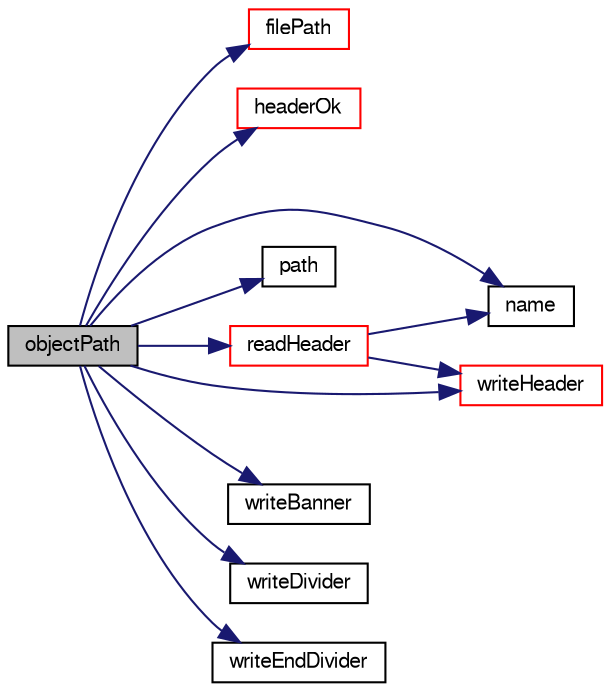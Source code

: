 digraph "objectPath"
{
  bgcolor="transparent";
  edge [fontname="FreeSans",fontsize="10",labelfontname="FreeSans",labelfontsize="10"];
  node [fontname="FreeSans",fontsize="10",shape=record];
  rankdir="LR";
  Node18823 [label="objectPath",height=0.2,width=0.4,color="black", fillcolor="grey75", style="filled", fontcolor="black"];
  Node18823 -> Node18824 [color="midnightblue",fontsize="10",style="solid",fontname="FreeSans"];
  Node18824 [label="filePath",height=0.2,width=0.4,color="red",URL="$a26142.html#a698f54dd16f5ec2931aeff16fd4878c8",tooltip="Return complete path + object name if the file exists. "];
  Node18823 -> Node18837 [color="midnightblue",fontsize="10",style="solid",fontname="FreeSans"];
  Node18837 [label="headerOk",height=0.2,width=0.4,color="red",URL="$a26142.html#a9d4879c850ce41d945ff77e788de3a23",tooltip="Read and check header info. "];
  Node18823 -> Node18840 [color="midnightblue",fontsize="10",style="solid",fontname="FreeSans"];
  Node18840 [label="name",height=0.2,width=0.4,color="black",URL="$a26142.html#acc80e00a8ac919288fb55bd14cc88bf6",tooltip="Return name. "];
  Node18823 -> Node18841 [color="midnightblue",fontsize="10",style="solid",fontname="FreeSans"];
  Node18841 [label="path",height=0.2,width=0.4,color="black",URL="$a26142.html#abe7b9078c8e7356c6131b70a8f729372",tooltip="Return complete path. "];
  Node18823 -> Node18842 [color="midnightblue",fontsize="10",style="solid",fontname="FreeSans"];
  Node18842 [label="readHeader",height=0.2,width=0.4,color="red",URL="$a26142.html#acc5353ca76293212d9dba8a82c0d9a44",tooltip="Read header. "];
  Node18842 -> Node18840 [color="midnightblue",fontsize="10",style="solid",fontname="FreeSans"];
  Node18842 -> Node19133 [color="midnightblue",fontsize="10",style="solid",fontname="FreeSans"];
  Node19133 [label="writeHeader",height=0.2,width=0.4,color="red",URL="$a26142.html#ae7d7d31a4ff63361dd3f6490835938e8",tooltip="Write header. "];
  Node18823 -> Node19134 [color="midnightblue",fontsize="10",style="solid",fontname="FreeSans"];
  Node19134 [label="writeBanner",height=0.2,width=0.4,color="black",URL="$a26142.html#a02fe83a3242334d79d9798f542c1b780",tooltip="Write the standard OpenFOAM file/dictionary banner. "];
  Node18823 -> Node19135 [color="midnightblue",fontsize="10",style="solid",fontname="FreeSans"];
  Node19135 [label="writeDivider",height=0.2,width=0.4,color="black",URL="$a26142.html#ab9dfd1788c127840b478e7c3b95b2e51",tooltip="Write the standard file section divider. "];
  Node18823 -> Node19136 [color="midnightblue",fontsize="10",style="solid",fontname="FreeSans"];
  Node19136 [label="writeEndDivider",height=0.2,width=0.4,color="black",URL="$a26142.html#a310cb6482f458ab224dee0f892e99dc1",tooltip="Write the standard end file divider. "];
  Node18823 -> Node19133 [color="midnightblue",fontsize="10",style="solid",fontname="FreeSans"];
}
